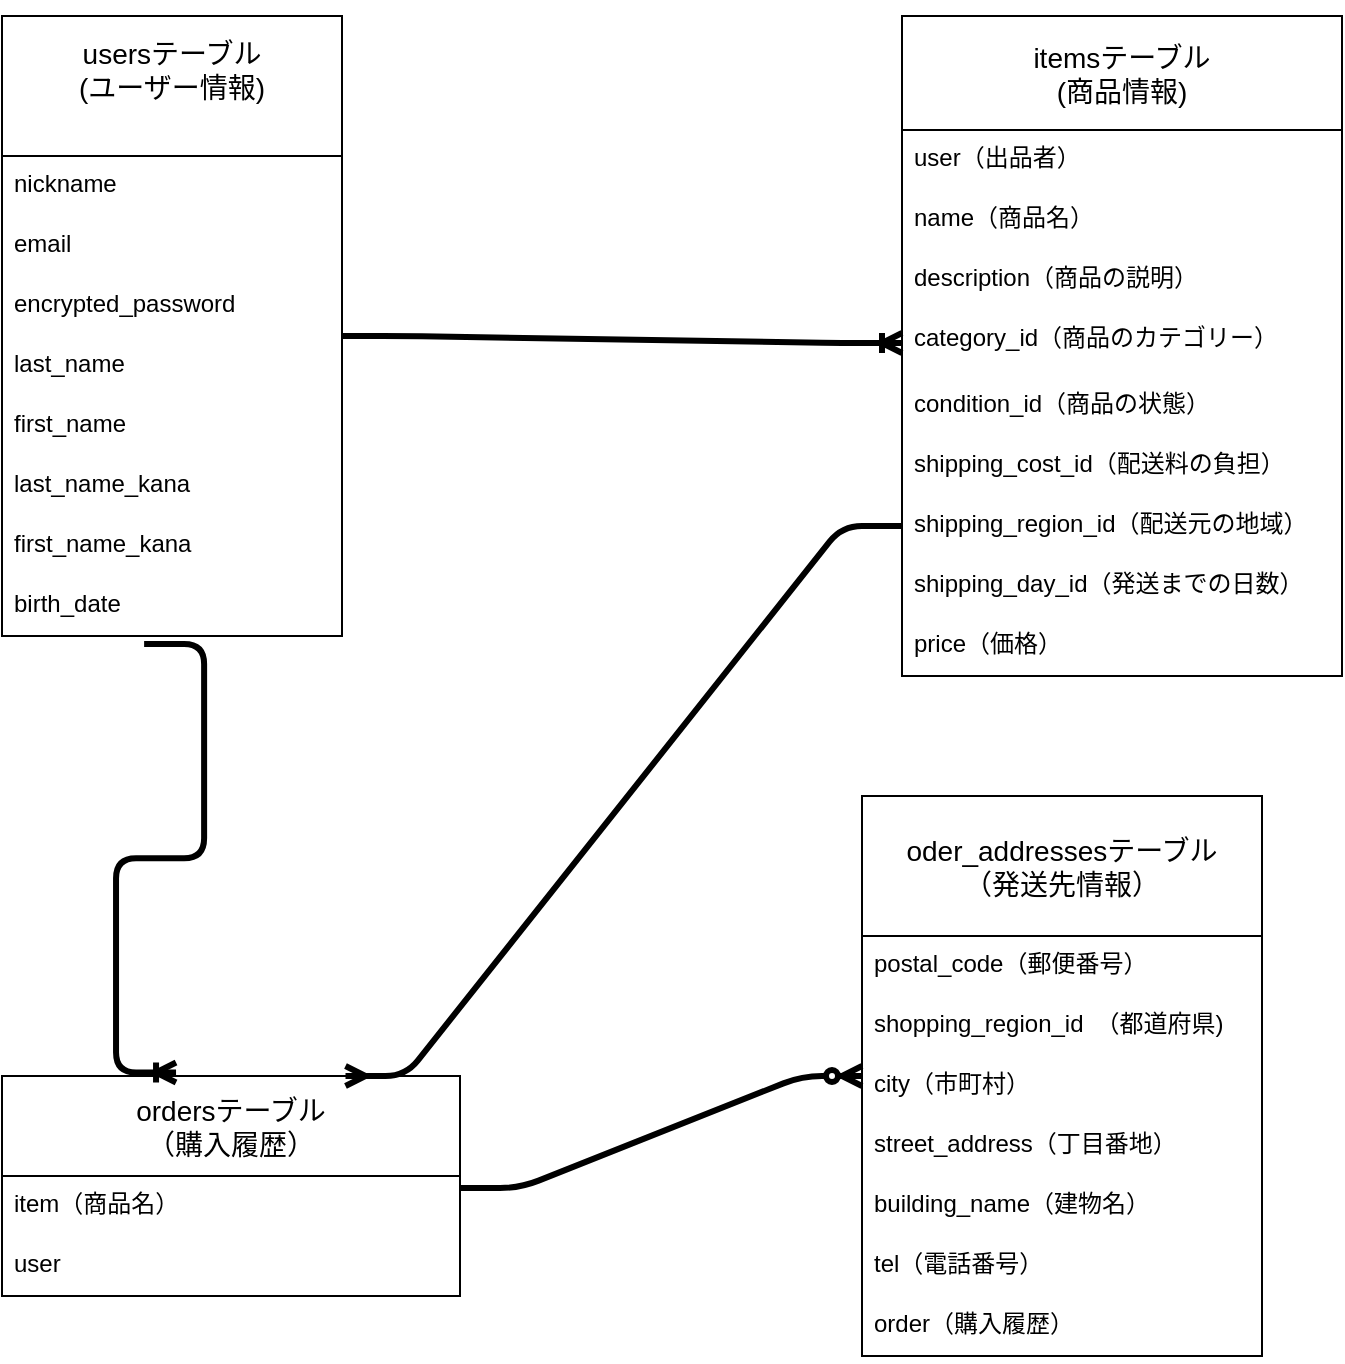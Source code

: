 <mxfile>
    <diagram id="JYuw1T2tmqePB8jGzr4H" name="ページ1">
        <mxGraphModel dx="1047" dy="799" grid="1" gridSize="10" guides="1" tooltips="1" connect="1" arrows="1" fold="1" page="1" pageScale="1" pageWidth="827" pageHeight="1169" math="0" shadow="0">
            <root>
                <mxCell id="0"/>
                <mxCell id="1" parent="0"/>
                <mxCell id="87" style="edgeStyle=none;html=1;" parent="1" source="68" edge="1">
                    <mxGeometry relative="1" as="geometry">
                        <mxPoint x="200" y="40" as="targetPoint"/>
                    </mxGeometry>
                </mxCell>
                <mxCell id="68" value="usersテーブル&#10;(ユーザー情報)&#10;" style="swimlane;fontStyle=0;childLayout=stackLayout;horizontal=1;startSize=70;horizontalStack=0;resizeParent=1;resizeParentMax=0;resizeLast=0;collapsible=1;marginBottom=0;align=center;fontSize=14;" parent="1" vertex="1">
                    <mxGeometry x="120" y="40" width="170" height="310" as="geometry"/>
                </mxCell>
                <mxCell id="70" value="nickname" style="text;strokeColor=none;fillColor=none;spacingLeft=4;spacingRight=4;overflow=hidden;rotatable=0;points=[[0,0.5],[1,0.5]];portConstraint=eastwest;fontSize=12;" parent="68" vertex="1">
                    <mxGeometry y="70" width="170" height="30" as="geometry"/>
                </mxCell>
                <mxCell id="71" value="email" style="text;strokeColor=none;fillColor=none;spacingLeft=4;spacingRight=4;overflow=hidden;rotatable=0;points=[[0,0.5],[1,0.5]];portConstraint=eastwest;fontSize=12;" parent="68" vertex="1">
                    <mxGeometry y="100" width="170" height="30" as="geometry"/>
                </mxCell>
                <mxCell id="76" value="encrypted_password" style="text;strokeColor=none;fillColor=none;spacingLeft=4;spacingRight=4;overflow=hidden;rotatable=0;points=[[0,0.5],[1,0.5]];portConstraint=eastwest;fontSize=12;" parent="68" vertex="1">
                    <mxGeometry y="130" width="170" height="30" as="geometry"/>
                </mxCell>
                <mxCell id="104" value="last_name" style="text;strokeColor=none;fillColor=none;spacingLeft=4;spacingRight=4;overflow=hidden;rotatable=0;points=[[0,0.5],[1,0.5]];portConstraint=eastwest;fontSize=12;" parent="68" vertex="1">
                    <mxGeometry y="160" width="170" height="30" as="geometry"/>
                </mxCell>
                <mxCell id="105" value="first_name" style="text;strokeColor=none;fillColor=none;spacingLeft=4;spacingRight=4;overflow=hidden;rotatable=0;points=[[0,0.5],[1,0.5]];portConstraint=eastwest;fontSize=12;" parent="68" vertex="1">
                    <mxGeometry y="190" width="170" height="30" as="geometry"/>
                </mxCell>
                <mxCell id="107" value="last_name_kana" style="text;strokeColor=none;fillColor=none;spacingLeft=4;spacingRight=4;overflow=hidden;rotatable=0;points=[[0,0.5],[1,0.5]];portConstraint=eastwest;fontSize=12;" parent="68" vertex="1">
                    <mxGeometry y="220" width="170" height="30" as="geometry"/>
                </mxCell>
                <mxCell id="108" value="first_name_kana" style="text;strokeColor=none;fillColor=none;spacingLeft=4;spacingRight=4;overflow=hidden;rotatable=0;points=[[0,0.5],[1,0.5]];portConstraint=eastwest;fontSize=12;" parent="68" vertex="1">
                    <mxGeometry y="250" width="170" height="30" as="geometry"/>
                </mxCell>
                <mxCell id="109" value="birth_date" style="text;strokeColor=none;fillColor=none;spacingLeft=4;spacingRight=4;overflow=hidden;rotatable=0;points=[[0,0.5],[1,0.5]];portConstraint=eastwest;fontSize=12;" parent="68" vertex="1">
                    <mxGeometry y="280" width="170" height="30" as="geometry"/>
                </mxCell>
                <mxCell id="72" value="itemsテーブル&#10;(商品情報)" style="swimlane;fontStyle=0;childLayout=stackLayout;horizontal=1;startSize=57;horizontalStack=0;resizeParent=1;resizeParentMax=0;resizeLast=0;collapsible=1;marginBottom=0;align=center;fontSize=14;" parent="1" vertex="1">
                    <mxGeometry x="570" y="40" width="220" height="330" as="geometry"/>
                </mxCell>
                <mxCell id="130" value="user（出品者）" style="text;strokeColor=none;fillColor=none;spacingLeft=4;spacingRight=4;overflow=hidden;rotatable=0;points=[[0,0.5],[1,0.5]];portConstraint=eastwest;fontSize=12;" parent="72" vertex="1">
                    <mxGeometry y="57" width="220" height="30" as="geometry"/>
                </mxCell>
                <mxCell id="74" value="name（商品名）" style="text;strokeColor=none;fillColor=none;spacingLeft=4;spacingRight=4;overflow=hidden;rotatable=0;points=[[0,0.5],[1,0.5]];portConstraint=eastwest;fontSize=12;" parent="72" vertex="1">
                    <mxGeometry y="87" width="220" height="30" as="geometry"/>
                </mxCell>
                <mxCell id="110" value="description（商品の説明）" style="text;strokeColor=none;fillColor=none;spacingLeft=4;spacingRight=4;overflow=hidden;rotatable=0;points=[[0,0.5],[1,0.5]];portConstraint=eastwest;fontSize=12;" parent="72" vertex="1">
                    <mxGeometry y="117" width="220" height="30" as="geometry"/>
                </mxCell>
                <mxCell id="112" value="category_id（商品のカテゴリー）" style="text;strokeColor=none;fillColor=none;spacingLeft=4;spacingRight=4;overflow=hidden;rotatable=0;points=[[0,0.5],[1,0.5]];portConstraint=eastwest;fontSize=12;" parent="72" vertex="1">
                    <mxGeometry y="147" width="220" height="33" as="geometry"/>
                </mxCell>
                <mxCell id="113" value="condition_id（商品の状態）" style="text;strokeColor=none;fillColor=none;spacingLeft=4;spacingRight=4;overflow=hidden;rotatable=0;points=[[0,0.5],[1,0.5]];portConstraint=eastwest;fontSize=12;" parent="72" vertex="1">
                    <mxGeometry y="180" width="220" height="30" as="geometry"/>
                </mxCell>
                <mxCell id="114" value="shipping_cost_id（配送料の負担）" style="text;strokeColor=none;fillColor=none;spacingLeft=4;spacingRight=4;overflow=hidden;rotatable=0;points=[[0,0.5],[1,0.5]];portConstraint=eastwest;fontSize=12;" parent="72" vertex="1">
                    <mxGeometry y="210" width="220" height="30" as="geometry"/>
                </mxCell>
                <mxCell id="111" value="shipping_region_id（配送元の地域）" style="text;strokeColor=none;fillColor=none;spacingLeft=4;spacingRight=4;overflow=hidden;rotatable=0;points=[[0,0.5],[1,0.5]];portConstraint=eastwest;fontSize=12;" parent="72" vertex="1">
                    <mxGeometry y="240" width="220" height="30" as="geometry"/>
                </mxCell>
                <mxCell id="116" value="shipping_day_id（発送までの日数）" style="text;strokeColor=none;fillColor=none;spacingLeft=4;spacingRight=4;overflow=hidden;rotatable=0;points=[[0,0.5],[1,0.5]];portConstraint=eastwest;fontSize=12;" parent="72" vertex="1">
                    <mxGeometry y="270" width="220" height="30" as="geometry"/>
                </mxCell>
                <mxCell id="117" value="price（価格）" style="text;strokeColor=none;fillColor=none;spacingLeft=4;spacingRight=4;overflow=hidden;rotatable=0;points=[[0,0.5],[1,0.5]];portConstraint=eastwest;fontSize=12;" parent="72" vertex="1">
                    <mxGeometry y="300" width="220" height="30" as="geometry"/>
                </mxCell>
                <mxCell id="77" value="ordersテーブル&#10;（購入履歴）" style="swimlane;fontStyle=0;childLayout=stackLayout;horizontal=1;startSize=50;horizontalStack=0;resizeParent=1;resizeParentMax=0;resizeLast=0;collapsible=1;marginBottom=0;align=center;fontSize=14;" parent="1" vertex="1">
                    <mxGeometry x="120" y="570" width="229" height="110" as="geometry"/>
                </mxCell>
                <mxCell id="78" value="item（商品名）" style="text;strokeColor=none;fillColor=none;spacingLeft=4;spacingRight=4;overflow=hidden;rotatable=0;points=[[0,0.5],[1,0.5]];portConstraint=eastwest;fontSize=12;" parent="77" vertex="1">
                    <mxGeometry y="50" width="229" height="30" as="geometry"/>
                </mxCell>
                <mxCell id="79" value="user" style="text;strokeColor=none;fillColor=none;spacingLeft=4;spacingRight=4;overflow=hidden;rotatable=0;points=[[0,0.5],[1,0.5]];portConstraint=eastwest;fontSize=12;" parent="77" vertex="1">
                    <mxGeometry y="80" width="229" height="30" as="geometry"/>
                </mxCell>
                <mxCell id="82" value="oder_addressesテーブル&#10;（発送先情報）" style="swimlane;fontStyle=0;childLayout=stackLayout;horizontal=1;startSize=70;horizontalStack=0;resizeParent=1;resizeParentMax=0;resizeLast=0;collapsible=1;marginBottom=0;align=center;fontSize=14;" parent="1" vertex="1">
                    <mxGeometry x="550" y="430" width="200" height="280" as="geometry"/>
                </mxCell>
                <mxCell id="100" value="postal_code（郵便番号）" style="text;strokeColor=none;fillColor=none;spacingLeft=4;spacingRight=4;overflow=hidden;rotatable=0;points=[[0,0.5],[1,0.5]];portConstraint=eastwest;fontSize=12;" parent="82" vertex="1">
                    <mxGeometry y="70" width="200" height="30" as="geometry"/>
                </mxCell>
                <mxCell id="98" value="shopping_region_id　（都道府県)" style="text;strokeColor=none;fillColor=none;spacingLeft=4;spacingRight=4;overflow=hidden;rotatable=0;points=[[0,0.5],[1,0.5]];portConstraint=eastwest;fontSize=12;" parent="82" vertex="1">
                    <mxGeometry y="100" width="200" height="30" as="geometry"/>
                </mxCell>
                <mxCell id="97" value="city（市町村）" style="text;strokeColor=none;fillColor=none;spacingLeft=4;spacingRight=4;overflow=hidden;rotatable=0;points=[[0,0.5],[1,0.5]];portConstraint=eastwest;fontSize=12;" parent="82" vertex="1">
                    <mxGeometry y="130" width="200" height="30" as="geometry"/>
                </mxCell>
                <mxCell id="96" value="street_address（丁目番地）" style="text;strokeColor=none;fillColor=none;spacingLeft=4;spacingRight=4;overflow=hidden;rotatable=0;points=[[0,0.5],[1,0.5]];portConstraint=eastwest;fontSize=12;" parent="82" vertex="1">
                    <mxGeometry y="160" width="200" height="30" as="geometry"/>
                </mxCell>
                <mxCell id="101" value="building_name（建物名）" style="text;strokeColor=none;fillColor=none;spacingLeft=4;spacingRight=4;overflow=hidden;rotatable=0;points=[[0,0.5],[1,0.5]];portConstraint=eastwest;fontSize=12;" parent="82" vertex="1">
                    <mxGeometry y="190" width="200" height="30" as="geometry"/>
                </mxCell>
                <mxCell id="103" value="tel（電話番号）" style="text;strokeColor=none;fillColor=none;spacingLeft=4;spacingRight=4;overflow=hidden;rotatable=0;points=[[0,0.5],[1,0.5]];portConstraint=eastwest;fontSize=12;" parent="82" vertex="1">
                    <mxGeometry y="220" width="200" height="30" as="geometry"/>
                </mxCell>
                <mxCell id="134" value="order（購入履歴）" style="text;strokeColor=none;fillColor=none;spacingLeft=4;spacingRight=4;overflow=hidden;rotatable=0;points=[[0,0.5],[1,0.5]];portConstraint=eastwest;fontSize=12;" parent="82" vertex="1">
                    <mxGeometry y="250" width="200" height="30" as="geometry"/>
                </mxCell>
                <mxCell id="124" value="" style="edgeStyle=entityRelationEdgeStyle;fontSize=12;html=1;endArrow=ERoneToMany;exitX=1;exitY=0;exitDx=0;exitDy=0;exitPerimeter=0;strokeWidth=3;entryX=0;entryY=0.5;entryDx=0;entryDy=0;" parent="1" source="104" target="112" edge="1">
                    <mxGeometry width="100" height="100" relative="1" as="geometry">
                        <mxPoint x="330" y="280" as="sourcePoint"/>
                        <mxPoint x="560" y="230" as="targetPoint"/>
                    </mxGeometry>
                </mxCell>
                <mxCell id="126" value="" style="edgeStyle=entityRelationEdgeStyle;fontSize=12;html=1;endArrow=none;strokeWidth=3;startArrow=ERmany;startFill=0;endFill=0;exitX=0.75;exitY=0;exitDx=0;exitDy=0;entryX=0;entryY=0.5;entryDx=0;entryDy=0;" parent="1" source="77" target="111" edge="1">
                    <mxGeometry width="100" height="100" relative="1" as="geometry">
                        <mxPoint x="290" y="560" as="sourcePoint"/>
                        <mxPoint x="560" y="350" as="targetPoint"/>
                    </mxGeometry>
                </mxCell>
                <mxCell id="129" value="" style="edgeStyle=entityRelationEdgeStyle;fontSize=12;html=1;endArrow=ERoneToMany;exitX=0.418;exitY=1.133;exitDx=0;exitDy=0;exitPerimeter=0;strokeWidth=3;entryX=0.38;entryY=-0.016;entryDx=0;entryDy=0;entryPerimeter=0;" parent="1" source="109" target="77" edge="1">
                    <mxGeometry width="100" height="100" relative="1" as="geometry">
                        <mxPoint x="190" y="390" as="sourcePoint"/>
                        <mxPoint x="210" y="530" as="targetPoint"/>
                    </mxGeometry>
                </mxCell>
                <mxCell id="135" value="" style="edgeStyle=entityRelationEdgeStyle;fontSize=12;html=1;endArrow=ERzeroToMany;endFill=1;exitX=1;exitY=0.2;exitDx=0;exitDy=0;exitPerimeter=0;strokeWidth=3;" parent="1" source="78" target="82" edge="1">
                    <mxGeometry width="100" height="100" relative="1" as="geometry">
                        <mxPoint x="360" y="630" as="sourcePoint"/>
                        <mxPoint x="540" y="470" as="targetPoint"/>
                    </mxGeometry>
                </mxCell>
            </root>
        </mxGraphModel>
    </diagram>
</mxfile>
